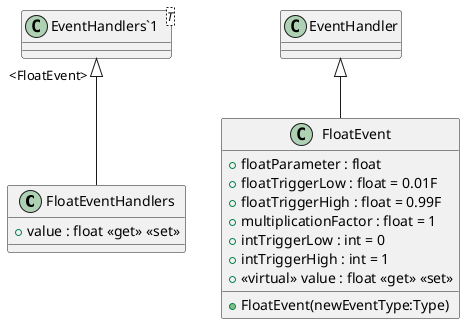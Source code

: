 @startuml
class FloatEventHandlers {
    + value : float <<get>> <<set>>
}
class FloatEvent {
    + FloatEvent(newEventType:Type)
    + floatParameter : float
    + floatTriggerLow : float = 0.01F
    + floatTriggerHigh : float = 0.99F
    + multiplicationFactor : float = 1
    + intTriggerLow : int = 0
    + intTriggerHigh : int = 1
    + <<virtual>> value : float <<get>> <<set>>
}
class "EventHandlers`1"<T> {
}
"EventHandlers`1" "<FloatEvent>" <|-- FloatEventHandlers
EventHandler <|-- FloatEvent
@enduml
